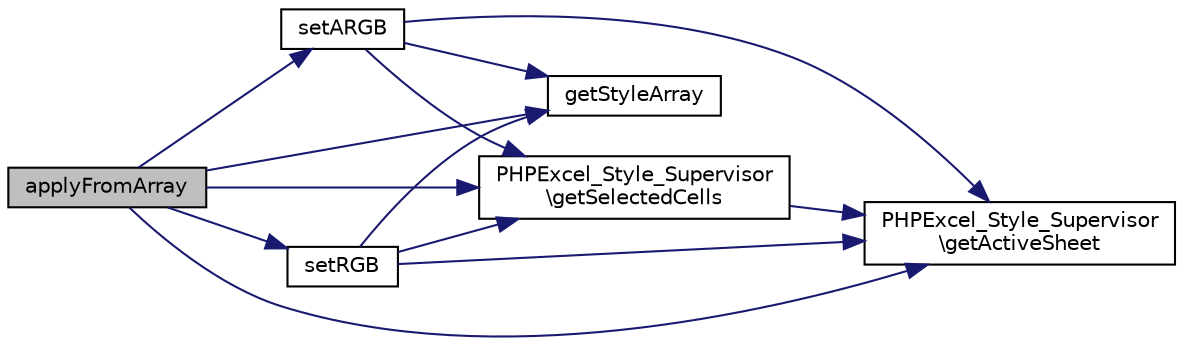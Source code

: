 digraph "applyFromArray"
{
  edge [fontname="Helvetica",fontsize="10",labelfontname="Helvetica",labelfontsize="10"];
  node [fontname="Helvetica",fontsize="10",shape=record];
  rankdir="LR";
  Node2 [label="applyFromArray",height=0.2,width=0.4,color="black", fillcolor="grey75", style="filled", fontcolor="black"];
  Node2 -> Node3 [color="midnightblue",fontsize="10",style="solid",fontname="Helvetica"];
  Node3 [label="PHPExcel_Style_Supervisor\l\\getActiveSheet",height=0.2,width=0.4,color="black", fillcolor="white", style="filled",URL="$class_p_h_p_excel___style___supervisor.html#aec8f52691db1a69bb76b089bdae0c8e6"];
  Node2 -> Node4 [color="midnightblue",fontsize="10",style="solid",fontname="Helvetica"];
  Node4 [label="PHPExcel_Style_Supervisor\l\\getSelectedCells",height=0.2,width=0.4,color="black", fillcolor="white", style="filled",URL="$class_p_h_p_excel___style___supervisor.html#ab17aa77ef10e750a08120fbf6f965eb2"];
  Node4 -> Node3 [color="midnightblue",fontsize="10",style="solid",fontname="Helvetica"];
  Node2 -> Node5 [color="midnightblue",fontsize="10",style="solid",fontname="Helvetica"];
  Node5 [label="getStyleArray",height=0.2,width=0.4,color="black", fillcolor="white", style="filled",URL="$class_p_h_p_excel___style___color.html#af6c54f6a9dcec97e4b2e1bf4fb4d9092"];
  Node2 -> Node6 [color="midnightblue",fontsize="10",style="solid",fontname="Helvetica"];
  Node6 [label="setRGB",height=0.2,width=0.4,color="black", fillcolor="white", style="filled",URL="$class_p_h_p_excel___style___color.html#a4a872b4d45edfa66000f80a48f212f4e"];
  Node6 -> Node5 [color="midnightblue",fontsize="10",style="solid",fontname="Helvetica"];
  Node6 -> Node3 [color="midnightblue",fontsize="10",style="solid",fontname="Helvetica"];
  Node6 -> Node4 [color="midnightblue",fontsize="10",style="solid",fontname="Helvetica"];
  Node2 -> Node7 [color="midnightblue",fontsize="10",style="solid",fontname="Helvetica"];
  Node7 [label="setARGB",height=0.2,width=0.4,color="black", fillcolor="white", style="filled",URL="$class_p_h_p_excel___style___color.html#ac2bc3c2a3518cd30e4fce62b735dceba"];
  Node7 -> Node5 [color="midnightblue",fontsize="10",style="solid",fontname="Helvetica"];
  Node7 -> Node3 [color="midnightblue",fontsize="10",style="solid",fontname="Helvetica"];
  Node7 -> Node4 [color="midnightblue",fontsize="10",style="solid",fontname="Helvetica"];
}
